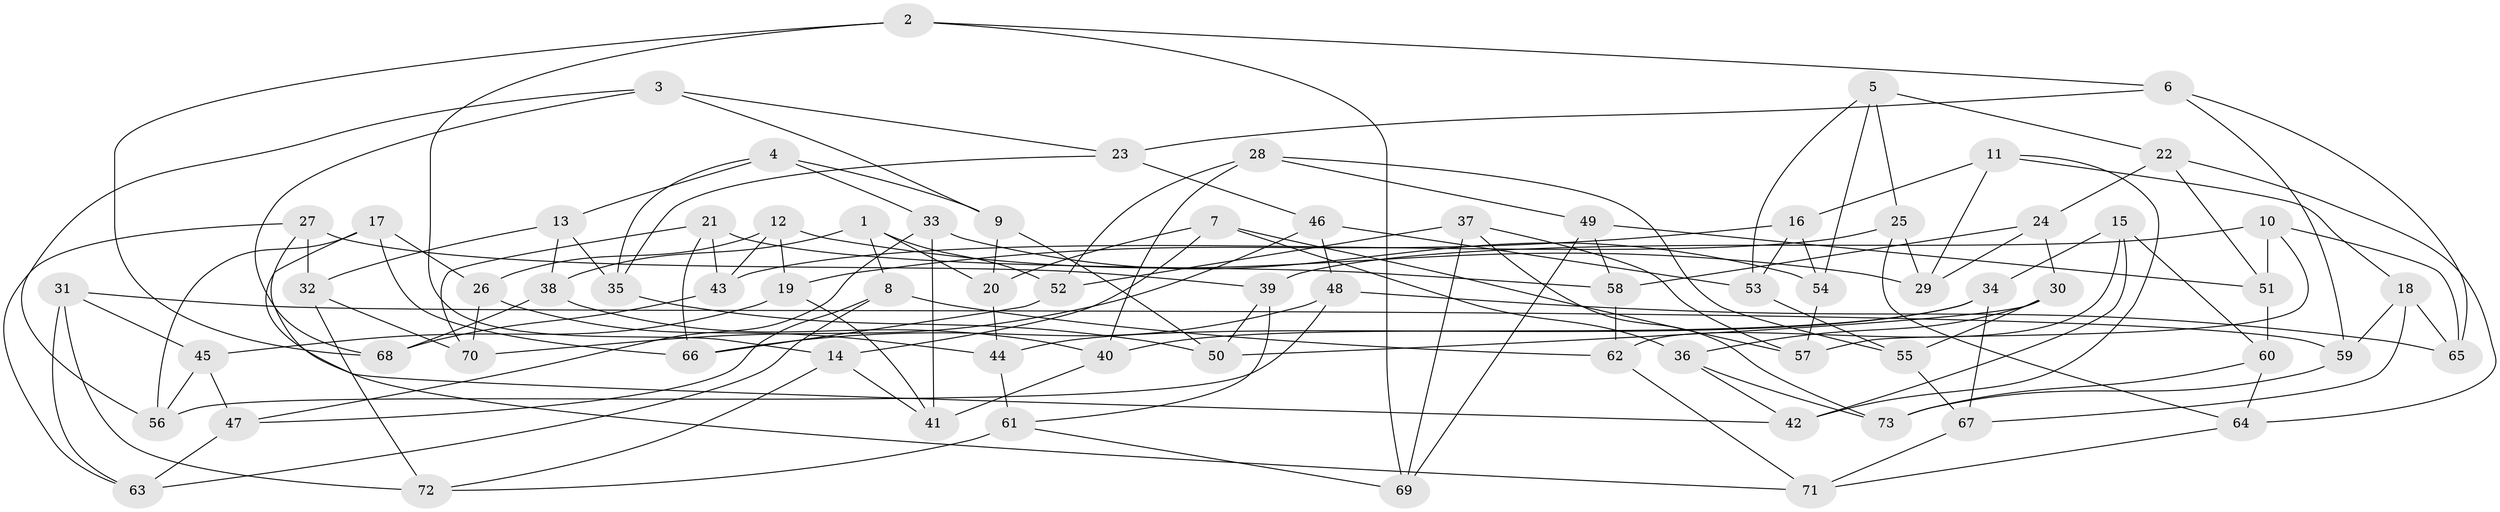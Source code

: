 // coarse degree distribution, {4: 0.8269230769230769, 9: 0.038461538461538464, 11: 0.038461538461538464, 10: 0.019230769230769232, 3: 0.07692307692307693}
// Generated by graph-tools (version 1.1) at 2025/53/03/04/25 22:53:43]
// undirected, 73 vertices, 146 edges
graph export_dot {
  node [color=gray90,style=filled];
  1;
  2;
  3;
  4;
  5;
  6;
  7;
  8;
  9;
  10;
  11;
  12;
  13;
  14;
  15;
  16;
  17;
  18;
  19;
  20;
  21;
  22;
  23;
  24;
  25;
  26;
  27;
  28;
  29;
  30;
  31;
  32;
  33;
  34;
  35;
  36;
  37;
  38;
  39;
  40;
  41;
  42;
  43;
  44;
  45;
  46;
  47;
  48;
  49;
  50;
  51;
  52;
  53;
  54;
  55;
  56;
  57;
  58;
  59;
  60;
  61;
  62;
  63;
  64;
  65;
  66;
  67;
  68;
  69;
  70;
  71;
  72;
  73;
  1 -- 20;
  1 -- 8;
  1 -- 38;
  1 -- 52;
  2 -- 68;
  2 -- 6;
  2 -- 69;
  2 -- 14;
  3 -- 23;
  3 -- 9;
  3 -- 68;
  3 -- 56;
  4 -- 13;
  4 -- 33;
  4 -- 35;
  4 -- 9;
  5 -- 25;
  5 -- 22;
  5 -- 53;
  5 -- 54;
  6 -- 59;
  6 -- 65;
  6 -- 23;
  7 -- 57;
  7 -- 36;
  7 -- 14;
  7 -- 20;
  8 -- 63;
  8 -- 47;
  8 -- 62;
  9 -- 20;
  9 -- 50;
  10 -- 39;
  10 -- 51;
  10 -- 65;
  10 -- 57;
  11 -- 29;
  11 -- 18;
  11 -- 42;
  11 -- 16;
  12 -- 29;
  12 -- 43;
  12 -- 19;
  12 -- 26;
  13 -- 35;
  13 -- 32;
  13 -- 38;
  14 -- 72;
  14 -- 41;
  15 -- 34;
  15 -- 42;
  15 -- 62;
  15 -- 60;
  16 -- 53;
  16 -- 54;
  16 -- 19;
  17 -- 66;
  17 -- 26;
  17 -- 56;
  17 -- 71;
  18 -- 65;
  18 -- 67;
  18 -- 59;
  19 -- 45;
  19 -- 41;
  20 -- 44;
  21 -- 43;
  21 -- 70;
  21 -- 58;
  21 -- 66;
  22 -- 64;
  22 -- 51;
  22 -- 24;
  23 -- 46;
  23 -- 35;
  24 -- 29;
  24 -- 30;
  24 -- 58;
  25 -- 29;
  25 -- 43;
  25 -- 64;
  26 -- 44;
  26 -- 70;
  27 -- 32;
  27 -- 42;
  27 -- 63;
  27 -- 39;
  28 -- 55;
  28 -- 40;
  28 -- 49;
  28 -- 52;
  30 -- 55;
  30 -- 50;
  30 -- 36;
  31 -- 59;
  31 -- 63;
  31 -- 72;
  31 -- 45;
  32 -- 72;
  32 -- 70;
  33 -- 54;
  33 -- 41;
  33 -- 47;
  34 -- 67;
  34 -- 44;
  34 -- 40;
  35 -- 50;
  36 -- 42;
  36 -- 73;
  37 -- 69;
  37 -- 52;
  37 -- 57;
  37 -- 73;
  38 -- 40;
  38 -- 68;
  39 -- 50;
  39 -- 61;
  40 -- 41;
  43 -- 68;
  44 -- 61;
  45 -- 56;
  45 -- 47;
  46 -- 53;
  46 -- 48;
  46 -- 70;
  47 -- 63;
  48 -- 66;
  48 -- 65;
  48 -- 56;
  49 -- 58;
  49 -- 51;
  49 -- 69;
  51 -- 60;
  52 -- 66;
  53 -- 55;
  54 -- 57;
  55 -- 67;
  58 -- 62;
  59 -- 73;
  60 -- 73;
  60 -- 64;
  61 -- 69;
  61 -- 72;
  62 -- 71;
  64 -- 71;
  67 -- 71;
}
